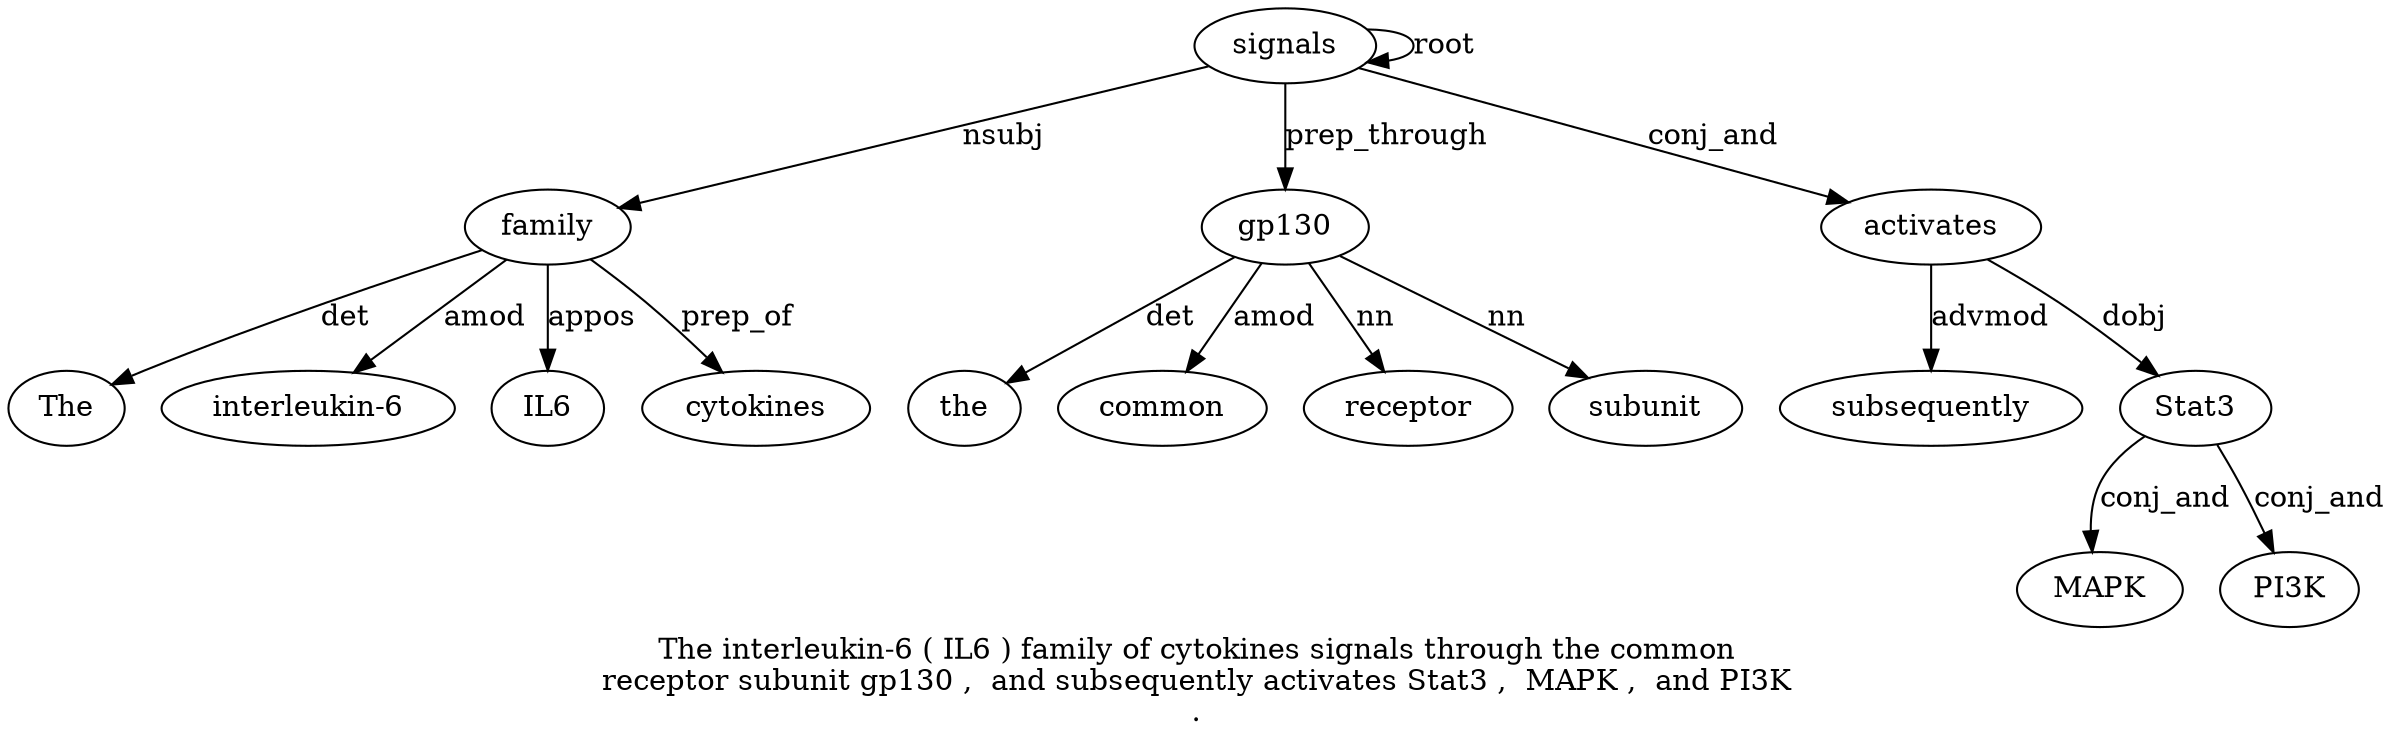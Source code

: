 digraph "The interleukin-6 ( IL6 ) family of cytokines signals through the common receptor subunit gp130 ,  and subsequently activates Stat3 ,  MAPK ,  and PI3K ." {
label="The interleukin-6 ( IL6 ) family of cytokines signals through the common
receptor subunit gp130 ,  and subsequently activates Stat3 ,  MAPK ,  and PI3K
.";
family6 [style=filled, fillcolor=white, label=family];
The1 [style=filled, fillcolor=white, label=The];
family6 -> The1  [label=det];
"interleukin-62" [style=filled, fillcolor=white, label="interleukin-6"];
family6 -> "interleukin-62"  [label=amod];
IL64 [style=filled, fillcolor=white, label=IL6];
family6 -> IL64  [label=appos];
signals9 [style=filled, fillcolor=white, label=signals];
signals9 -> family6  [label=nsubj];
cytokines8 [style=filled, fillcolor=white, label=cytokines];
family6 -> cytokines8  [label=prep_of];
signals9 -> signals9  [label=root];
gp13015 [style=filled, fillcolor=white, label=gp130];
the11 [style=filled, fillcolor=white, label=the];
gp13015 -> the11  [label=det];
common12 [style=filled, fillcolor=white, label=common];
gp13015 -> common12  [label=amod];
receptor13 [style=filled, fillcolor=white, label=receptor];
gp13015 -> receptor13  [label=nn];
subunit14 [style=filled, fillcolor=white, label=subunit];
gp13015 -> subunit14  [label=nn];
signals9 -> gp13015  [label=prep_through];
activates19 [style=filled, fillcolor=white, label=activates];
subsequently18 [style=filled, fillcolor=white, label=subsequently];
activates19 -> subsequently18  [label=advmod];
signals9 -> activates19  [label=conj_and];
Stat320 [style=filled, fillcolor=white, label=Stat3];
activates19 -> Stat320  [label=dobj];
MAPK22 [style=filled, fillcolor=white, label=MAPK];
Stat320 -> MAPK22  [label=conj_and];
PI3K25 [style=filled, fillcolor=white, label=PI3K];
Stat320 -> PI3K25  [label=conj_and];
}
